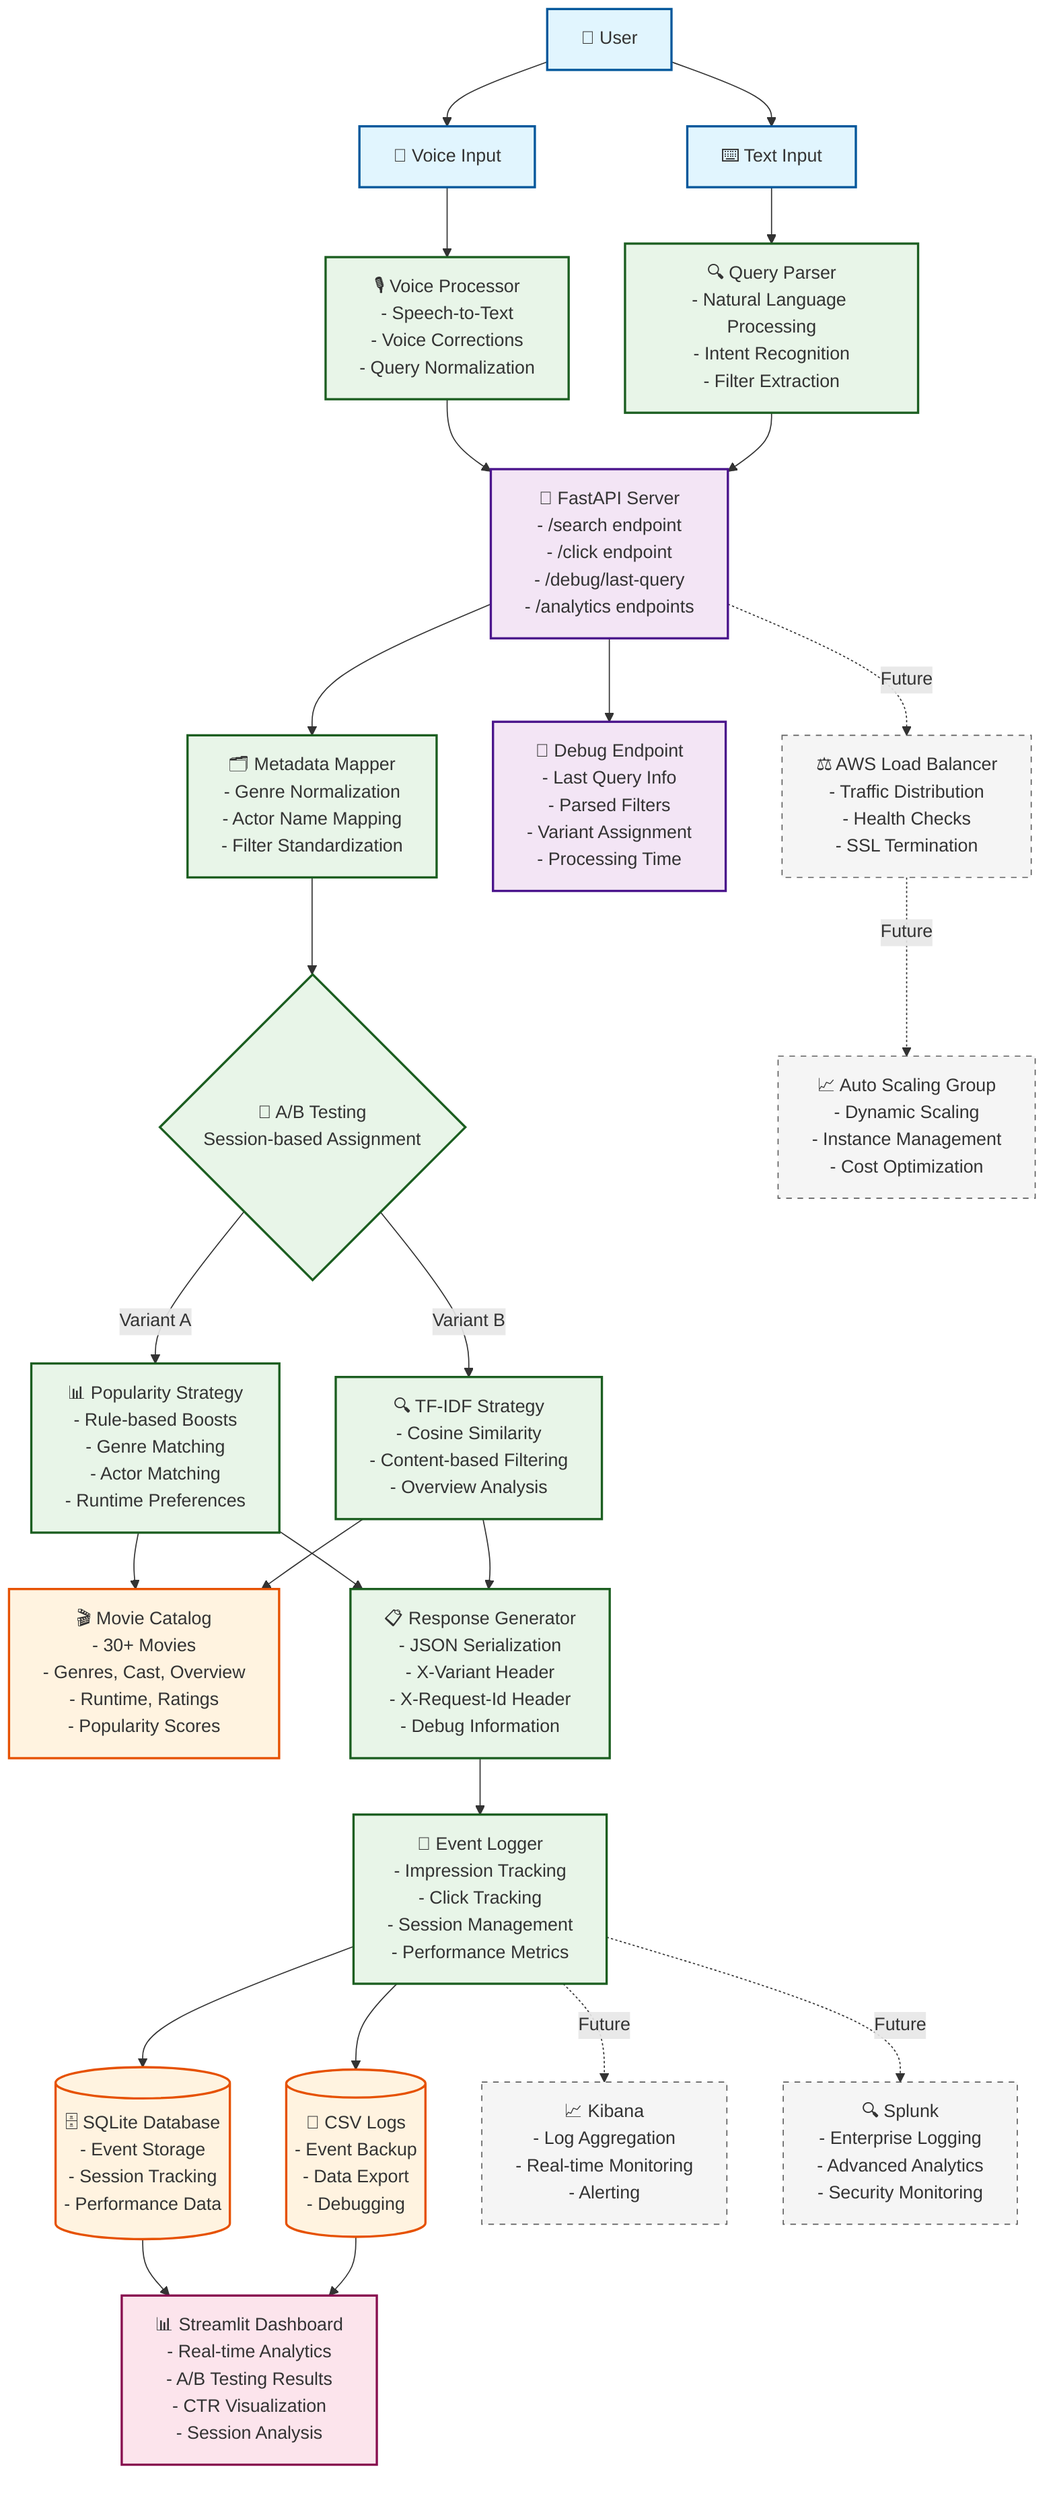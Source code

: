 graph TB
    %% User Input Layer
    User[👤 User] --> VoiceInput[🎤 Voice Input]
    User --> TextInput[⌨️ Text Input]
    
    %% Input Processing
    VoiceInput --> VoiceProcessor[🎙️ Voice Processor<br/>- Speech-to-Text<br/>- Voice Corrections<br/>- Query Normalization]
    TextInput --> QueryParser[🔍 Query Parser<br/>- Natural Language Processing<br/>- Intent Recognition<br/>- Filter Extraction]
    
    %% API Layer
    VoiceProcessor --> FastAPI[🚀 FastAPI Server<br/>- /search endpoint<br/>- /click endpoint<br/>- /debug/last-query<br/>- /analytics endpoints]
    QueryParser --> FastAPI
    
    %% Core Processing
    FastAPI --> MetadataMapper[🗂️ Metadata Mapper<br/>- Genre Normalization<br/>- Actor Name Mapping<br/>- Filter Standardization]
    
    %% A/B Testing & Recommendations
    MetadataMapper --> ABTesting{🧪 A/B Testing<br/>Session-based Assignment}
    ABTesting -->|Variant A| PopularityStrategy[📊 Popularity Strategy<br/>- Rule-based Boosts<br/>- Genre Matching<br/>- Actor Matching<br/>- Runtime Preferences]
    ABTesting -->|Variant B| SimilarityStrategy[🔍 TF-IDF Strategy<br/>- Cosine Similarity<br/>- Content-based Filtering<br/>- Overview Analysis]
    
    %% Data Layer
    PopularityStrategy --> MovieCatalog[🎬 Movie Catalog<br/>- 30+ Movies<br/>- Genres, Cast, Overview<br/>- Runtime, Ratings<br/>- Popularity Scores]
    SimilarityStrategy --> MovieCatalog
    
    %% Response Generation
    PopularityStrategy --> ResponseGenerator[📋 Response Generator<br/>- JSON Serialization<br/>- X-Variant Header<br/>- X-Request-Id Header<br/>- Debug Information]
    SimilarityStrategy --> ResponseGenerator
    
    %% Event Logging
    ResponseGenerator --> EventLogger[📝 Event Logger<br/>- Impression Tracking<br/>- Click Tracking<br/>- Session Management<br/>- Performance Metrics]
    
    %% Storage Layer
    EventLogger --> SQLiteDB[(🗄️ SQLite Database<br/>- Event Storage<br/>- Session Tracking<br/>- Performance Data)]
    EventLogger --> CSVLogs[(📄 CSV Logs<br/>- Event Backup<br/>- Data Export<br/>- Debugging)]
    
    %% Analytics Dashboard
    SQLiteDB --> StreamlitDashboard[📊 Streamlit Dashboard<br/>- Real-time Analytics<br/>- A/B Testing Results<br/>- CTR Visualization<br/>- Session Analysis]
    CSVLogs --> StreamlitDashboard
    
    %% Debug & Monitoring
    FastAPI --> DebugEndpoint[🐛 Debug Endpoint<br/>- Last Query Info<br/>- Parsed Filters<br/>- Variant Assignment<br/>- Processing Time]
    
    %% External Integrations (Future)
    EventLogger -.->|Future| Kibana[📈 Kibana<br/>- Log Aggregation<br/>- Real-time Monitoring<br/>- Alerting]
    EventLogger -.->|Future| Splunk[🔍 Splunk<br/>- Enterprise Logging<br/>- Advanced Analytics<br/>- Security Monitoring]
    
    %% AWS Cloud (Future)
    FastAPI -.->|Future| LoadBalancer[⚖️ AWS Load Balancer<br/>- Traffic Distribution<br/>- Health Checks<br/>- SSL Termination]
    LoadBalancer -.->|Future| AutoScaling[📈 Auto Scaling Group<br/>- Dynamic Scaling<br/>- Instance Management<br/>- Cost Optimization]
    
    %% Styling
    classDef userLayer fill:#e1f5fe,stroke:#01579b,stroke-width:2px
    classDef apiLayer fill:#f3e5f5,stroke:#4a148c,stroke-width:2px
    classDef processingLayer fill:#e8f5e8,stroke:#1b5e20,stroke-width:2px
    classDef dataLayer fill:#fff3e0,stroke:#e65100,stroke-width:2px
    classDef analyticsLayer fill:#fce4ec,stroke:#880e4f,stroke-width:2px
    classDef futureLayer fill:#f5f5f5,stroke:#616161,stroke-width:1px,stroke-dasharray: 5 5
    
    class User,VoiceInput,TextInput userLayer
    class FastAPI,DebugEndpoint apiLayer
    class VoiceProcessor,QueryParser,MetadataMapper,ABTesting,PopularityStrategy,SimilarityStrategy,ResponseGenerator,EventLogger processingLayer
    class MovieCatalog,SQLiteDB,CSVLogs dataLayer
    class StreamlitDashboard analyticsLayer
    class Kibana,Splunk,LoadBalancer,AutoScaling futureLayer